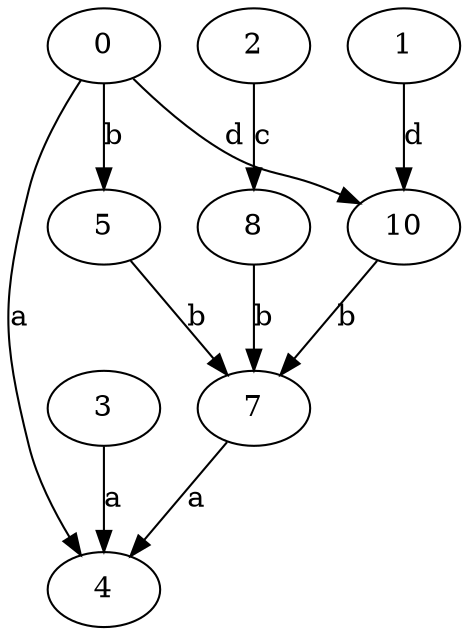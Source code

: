 strict digraph  {
0;
3;
4;
5;
7;
1;
8;
2;
10;
0 -> 4  [label=a];
0 -> 5  [label=b];
0 -> 10  [label=d];
3 -> 4  [label=a];
5 -> 7  [label=b];
7 -> 4  [label=a];
1 -> 10  [label=d];
8 -> 7  [label=b];
2 -> 8  [label=c];
10 -> 7  [label=b];
}
